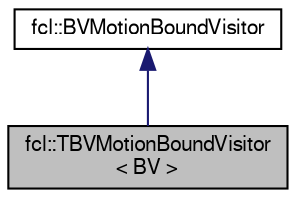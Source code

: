 digraph "fcl::TBVMotionBoundVisitor&lt; BV &gt;"
{
  edge [fontname="FreeSans",fontsize="10",labelfontname="FreeSans",labelfontsize="10"];
  node [fontname="FreeSans",fontsize="10",shape=record];
  Node1 [label="fcl::TBVMotionBoundVisitor\l\< BV \>",height=0.2,width=0.4,color="black", fillcolor="grey75", style="filled" fontcolor="black"];
  Node2 -> Node1 [dir="back",color="midnightblue",fontsize="10",style="solid",fontname="FreeSans"];
  Node2 [label="fcl::BVMotionBoundVisitor",height=0.2,width=0.4,color="black", fillcolor="white", style="filled",URL="$a00021.html",tooltip="Compute the motion bound for a bounding volume, given the closest direction n between two query objec..."];
}

